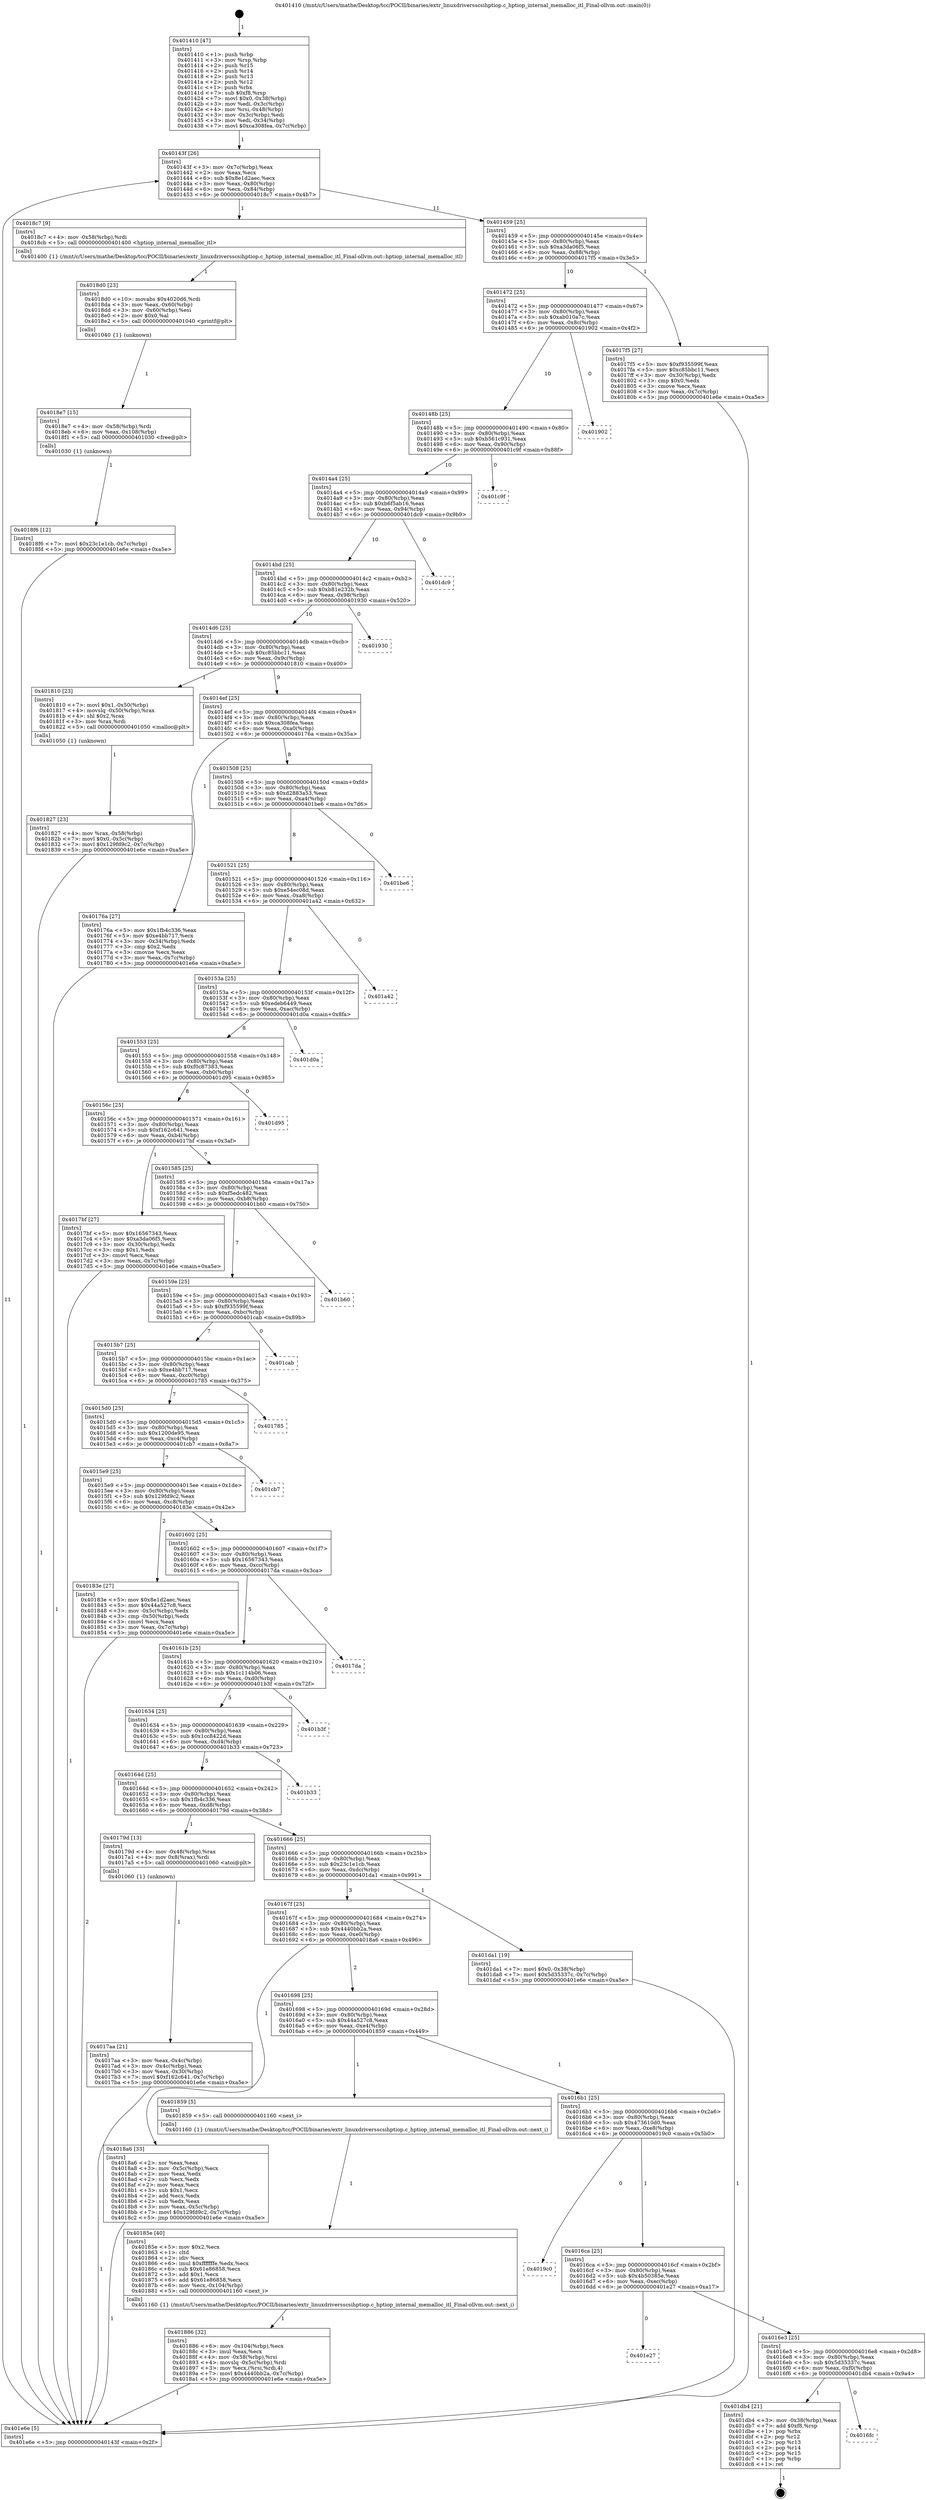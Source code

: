 digraph "0x401410" {
  label = "0x401410 (/mnt/c/Users/mathe/Desktop/tcc/POCII/binaries/extr_linuxdriversscsihptiop.c_hptiop_internal_memalloc_itl_Final-ollvm.out::main(0))"
  labelloc = "t"
  node[shape=record]

  Entry [label="",width=0.3,height=0.3,shape=circle,fillcolor=black,style=filled]
  "0x40143f" [label="{
     0x40143f [26]\l
     | [instrs]\l
     &nbsp;&nbsp;0x40143f \<+3\>: mov -0x7c(%rbp),%eax\l
     &nbsp;&nbsp;0x401442 \<+2\>: mov %eax,%ecx\l
     &nbsp;&nbsp;0x401444 \<+6\>: sub $0x8e1d2aec,%ecx\l
     &nbsp;&nbsp;0x40144a \<+3\>: mov %eax,-0x80(%rbp)\l
     &nbsp;&nbsp;0x40144d \<+6\>: mov %ecx,-0x84(%rbp)\l
     &nbsp;&nbsp;0x401453 \<+6\>: je 00000000004018c7 \<main+0x4b7\>\l
  }"]
  "0x4018c7" [label="{
     0x4018c7 [9]\l
     | [instrs]\l
     &nbsp;&nbsp;0x4018c7 \<+4\>: mov -0x58(%rbp),%rdi\l
     &nbsp;&nbsp;0x4018cb \<+5\>: call 0000000000401400 \<hptiop_internal_memalloc_itl\>\l
     | [calls]\l
     &nbsp;&nbsp;0x401400 \{1\} (/mnt/c/Users/mathe/Desktop/tcc/POCII/binaries/extr_linuxdriversscsihptiop.c_hptiop_internal_memalloc_itl_Final-ollvm.out::hptiop_internal_memalloc_itl)\l
  }"]
  "0x401459" [label="{
     0x401459 [25]\l
     | [instrs]\l
     &nbsp;&nbsp;0x401459 \<+5\>: jmp 000000000040145e \<main+0x4e\>\l
     &nbsp;&nbsp;0x40145e \<+3\>: mov -0x80(%rbp),%eax\l
     &nbsp;&nbsp;0x401461 \<+5\>: sub $0xa3da06f5,%eax\l
     &nbsp;&nbsp;0x401466 \<+6\>: mov %eax,-0x88(%rbp)\l
     &nbsp;&nbsp;0x40146c \<+6\>: je 00000000004017f5 \<main+0x3e5\>\l
  }"]
  Exit [label="",width=0.3,height=0.3,shape=circle,fillcolor=black,style=filled,peripheries=2]
  "0x4017f5" [label="{
     0x4017f5 [27]\l
     | [instrs]\l
     &nbsp;&nbsp;0x4017f5 \<+5\>: mov $0xf935599f,%eax\l
     &nbsp;&nbsp;0x4017fa \<+5\>: mov $0xc85bbc11,%ecx\l
     &nbsp;&nbsp;0x4017ff \<+3\>: mov -0x30(%rbp),%edx\l
     &nbsp;&nbsp;0x401802 \<+3\>: cmp $0x0,%edx\l
     &nbsp;&nbsp;0x401805 \<+3\>: cmove %ecx,%eax\l
     &nbsp;&nbsp;0x401808 \<+3\>: mov %eax,-0x7c(%rbp)\l
     &nbsp;&nbsp;0x40180b \<+5\>: jmp 0000000000401e6e \<main+0xa5e\>\l
  }"]
  "0x401472" [label="{
     0x401472 [25]\l
     | [instrs]\l
     &nbsp;&nbsp;0x401472 \<+5\>: jmp 0000000000401477 \<main+0x67\>\l
     &nbsp;&nbsp;0x401477 \<+3\>: mov -0x80(%rbp),%eax\l
     &nbsp;&nbsp;0x40147a \<+5\>: sub $0xab010a7c,%eax\l
     &nbsp;&nbsp;0x40147f \<+6\>: mov %eax,-0x8c(%rbp)\l
     &nbsp;&nbsp;0x401485 \<+6\>: je 0000000000401902 \<main+0x4f2\>\l
  }"]
  "0x4016fc" [label="{
     0x4016fc\l
  }", style=dashed]
  "0x401902" [label="{
     0x401902\l
  }", style=dashed]
  "0x40148b" [label="{
     0x40148b [25]\l
     | [instrs]\l
     &nbsp;&nbsp;0x40148b \<+5\>: jmp 0000000000401490 \<main+0x80\>\l
     &nbsp;&nbsp;0x401490 \<+3\>: mov -0x80(%rbp),%eax\l
     &nbsp;&nbsp;0x401493 \<+5\>: sub $0xb561c931,%eax\l
     &nbsp;&nbsp;0x401498 \<+6\>: mov %eax,-0x90(%rbp)\l
     &nbsp;&nbsp;0x40149e \<+6\>: je 0000000000401c9f \<main+0x88f\>\l
  }"]
  "0x401db4" [label="{
     0x401db4 [21]\l
     | [instrs]\l
     &nbsp;&nbsp;0x401db4 \<+3\>: mov -0x38(%rbp),%eax\l
     &nbsp;&nbsp;0x401db7 \<+7\>: add $0xf8,%rsp\l
     &nbsp;&nbsp;0x401dbe \<+1\>: pop %rbx\l
     &nbsp;&nbsp;0x401dbf \<+2\>: pop %r12\l
     &nbsp;&nbsp;0x401dc1 \<+2\>: pop %r13\l
     &nbsp;&nbsp;0x401dc3 \<+2\>: pop %r14\l
     &nbsp;&nbsp;0x401dc5 \<+2\>: pop %r15\l
     &nbsp;&nbsp;0x401dc7 \<+1\>: pop %rbp\l
     &nbsp;&nbsp;0x401dc8 \<+1\>: ret\l
  }"]
  "0x401c9f" [label="{
     0x401c9f\l
  }", style=dashed]
  "0x4014a4" [label="{
     0x4014a4 [25]\l
     | [instrs]\l
     &nbsp;&nbsp;0x4014a4 \<+5\>: jmp 00000000004014a9 \<main+0x99\>\l
     &nbsp;&nbsp;0x4014a9 \<+3\>: mov -0x80(%rbp),%eax\l
     &nbsp;&nbsp;0x4014ac \<+5\>: sub $0xb6f5ab16,%eax\l
     &nbsp;&nbsp;0x4014b1 \<+6\>: mov %eax,-0x94(%rbp)\l
     &nbsp;&nbsp;0x4014b7 \<+6\>: je 0000000000401dc9 \<main+0x9b9\>\l
  }"]
  "0x4016e3" [label="{
     0x4016e3 [25]\l
     | [instrs]\l
     &nbsp;&nbsp;0x4016e3 \<+5\>: jmp 00000000004016e8 \<main+0x2d8\>\l
     &nbsp;&nbsp;0x4016e8 \<+3\>: mov -0x80(%rbp),%eax\l
     &nbsp;&nbsp;0x4016eb \<+5\>: sub $0x5d35337c,%eax\l
     &nbsp;&nbsp;0x4016f0 \<+6\>: mov %eax,-0xf0(%rbp)\l
     &nbsp;&nbsp;0x4016f6 \<+6\>: je 0000000000401db4 \<main+0x9a4\>\l
  }"]
  "0x401dc9" [label="{
     0x401dc9\l
  }", style=dashed]
  "0x4014bd" [label="{
     0x4014bd [25]\l
     | [instrs]\l
     &nbsp;&nbsp;0x4014bd \<+5\>: jmp 00000000004014c2 \<main+0xb2\>\l
     &nbsp;&nbsp;0x4014c2 \<+3\>: mov -0x80(%rbp),%eax\l
     &nbsp;&nbsp;0x4014c5 \<+5\>: sub $0xb81e232b,%eax\l
     &nbsp;&nbsp;0x4014ca \<+6\>: mov %eax,-0x98(%rbp)\l
     &nbsp;&nbsp;0x4014d0 \<+6\>: je 0000000000401930 \<main+0x520\>\l
  }"]
  "0x401e27" [label="{
     0x401e27\l
  }", style=dashed]
  "0x401930" [label="{
     0x401930\l
  }", style=dashed]
  "0x4014d6" [label="{
     0x4014d6 [25]\l
     | [instrs]\l
     &nbsp;&nbsp;0x4014d6 \<+5\>: jmp 00000000004014db \<main+0xcb\>\l
     &nbsp;&nbsp;0x4014db \<+3\>: mov -0x80(%rbp),%eax\l
     &nbsp;&nbsp;0x4014de \<+5\>: sub $0xc85bbc11,%eax\l
     &nbsp;&nbsp;0x4014e3 \<+6\>: mov %eax,-0x9c(%rbp)\l
     &nbsp;&nbsp;0x4014e9 \<+6\>: je 0000000000401810 \<main+0x400\>\l
  }"]
  "0x4016ca" [label="{
     0x4016ca [25]\l
     | [instrs]\l
     &nbsp;&nbsp;0x4016ca \<+5\>: jmp 00000000004016cf \<main+0x2bf\>\l
     &nbsp;&nbsp;0x4016cf \<+3\>: mov -0x80(%rbp),%eax\l
     &nbsp;&nbsp;0x4016d2 \<+5\>: sub $0x4b50385e,%eax\l
     &nbsp;&nbsp;0x4016d7 \<+6\>: mov %eax,-0xec(%rbp)\l
     &nbsp;&nbsp;0x4016dd \<+6\>: je 0000000000401e27 \<main+0xa17\>\l
  }"]
  "0x401810" [label="{
     0x401810 [23]\l
     | [instrs]\l
     &nbsp;&nbsp;0x401810 \<+7\>: movl $0x1,-0x50(%rbp)\l
     &nbsp;&nbsp;0x401817 \<+4\>: movslq -0x50(%rbp),%rax\l
     &nbsp;&nbsp;0x40181b \<+4\>: shl $0x2,%rax\l
     &nbsp;&nbsp;0x40181f \<+3\>: mov %rax,%rdi\l
     &nbsp;&nbsp;0x401822 \<+5\>: call 0000000000401050 \<malloc@plt\>\l
     | [calls]\l
     &nbsp;&nbsp;0x401050 \{1\} (unknown)\l
  }"]
  "0x4014ef" [label="{
     0x4014ef [25]\l
     | [instrs]\l
     &nbsp;&nbsp;0x4014ef \<+5\>: jmp 00000000004014f4 \<main+0xe4\>\l
     &nbsp;&nbsp;0x4014f4 \<+3\>: mov -0x80(%rbp),%eax\l
     &nbsp;&nbsp;0x4014f7 \<+5\>: sub $0xca308fea,%eax\l
     &nbsp;&nbsp;0x4014fc \<+6\>: mov %eax,-0xa0(%rbp)\l
     &nbsp;&nbsp;0x401502 \<+6\>: je 000000000040176a \<main+0x35a\>\l
  }"]
  "0x4019c0" [label="{
     0x4019c0\l
  }", style=dashed]
  "0x40176a" [label="{
     0x40176a [27]\l
     | [instrs]\l
     &nbsp;&nbsp;0x40176a \<+5\>: mov $0x1fb4c336,%eax\l
     &nbsp;&nbsp;0x40176f \<+5\>: mov $0xe4bb717,%ecx\l
     &nbsp;&nbsp;0x401774 \<+3\>: mov -0x34(%rbp),%edx\l
     &nbsp;&nbsp;0x401777 \<+3\>: cmp $0x2,%edx\l
     &nbsp;&nbsp;0x40177a \<+3\>: cmovne %ecx,%eax\l
     &nbsp;&nbsp;0x40177d \<+3\>: mov %eax,-0x7c(%rbp)\l
     &nbsp;&nbsp;0x401780 \<+5\>: jmp 0000000000401e6e \<main+0xa5e\>\l
  }"]
  "0x401508" [label="{
     0x401508 [25]\l
     | [instrs]\l
     &nbsp;&nbsp;0x401508 \<+5\>: jmp 000000000040150d \<main+0xfd\>\l
     &nbsp;&nbsp;0x40150d \<+3\>: mov -0x80(%rbp),%eax\l
     &nbsp;&nbsp;0x401510 \<+5\>: sub $0xd2883a53,%eax\l
     &nbsp;&nbsp;0x401515 \<+6\>: mov %eax,-0xa4(%rbp)\l
     &nbsp;&nbsp;0x40151b \<+6\>: je 0000000000401be6 \<main+0x7d6\>\l
  }"]
  "0x401e6e" [label="{
     0x401e6e [5]\l
     | [instrs]\l
     &nbsp;&nbsp;0x401e6e \<+5\>: jmp 000000000040143f \<main+0x2f\>\l
  }"]
  "0x401410" [label="{
     0x401410 [47]\l
     | [instrs]\l
     &nbsp;&nbsp;0x401410 \<+1\>: push %rbp\l
     &nbsp;&nbsp;0x401411 \<+3\>: mov %rsp,%rbp\l
     &nbsp;&nbsp;0x401414 \<+2\>: push %r15\l
     &nbsp;&nbsp;0x401416 \<+2\>: push %r14\l
     &nbsp;&nbsp;0x401418 \<+2\>: push %r13\l
     &nbsp;&nbsp;0x40141a \<+2\>: push %r12\l
     &nbsp;&nbsp;0x40141c \<+1\>: push %rbx\l
     &nbsp;&nbsp;0x40141d \<+7\>: sub $0xf8,%rsp\l
     &nbsp;&nbsp;0x401424 \<+7\>: movl $0x0,-0x38(%rbp)\l
     &nbsp;&nbsp;0x40142b \<+3\>: mov %edi,-0x3c(%rbp)\l
     &nbsp;&nbsp;0x40142e \<+4\>: mov %rsi,-0x48(%rbp)\l
     &nbsp;&nbsp;0x401432 \<+3\>: mov -0x3c(%rbp),%edi\l
     &nbsp;&nbsp;0x401435 \<+3\>: mov %edi,-0x34(%rbp)\l
     &nbsp;&nbsp;0x401438 \<+7\>: movl $0xca308fea,-0x7c(%rbp)\l
  }"]
  "0x4018f6" [label="{
     0x4018f6 [12]\l
     | [instrs]\l
     &nbsp;&nbsp;0x4018f6 \<+7\>: movl $0x23c1e1cb,-0x7c(%rbp)\l
     &nbsp;&nbsp;0x4018fd \<+5\>: jmp 0000000000401e6e \<main+0xa5e\>\l
  }"]
  "0x401be6" [label="{
     0x401be6\l
  }", style=dashed]
  "0x401521" [label="{
     0x401521 [25]\l
     | [instrs]\l
     &nbsp;&nbsp;0x401521 \<+5\>: jmp 0000000000401526 \<main+0x116\>\l
     &nbsp;&nbsp;0x401526 \<+3\>: mov -0x80(%rbp),%eax\l
     &nbsp;&nbsp;0x401529 \<+5\>: sub $0xe54ec08d,%eax\l
     &nbsp;&nbsp;0x40152e \<+6\>: mov %eax,-0xa8(%rbp)\l
     &nbsp;&nbsp;0x401534 \<+6\>: je 0000000000401a42 \<main+0x632\>\l
  }"]
  "0x4018e7" [label="{
     0x4018e7 [15]\l
     | [instrs]\l
     &nbsp;&nbsp;0x4018e7 \<+4\>: mov -0x58(%rbp),%rdi\l
     &nbsp;&nbsp;0x4018eb \<+6\>: mov %eax,-0x108(%rbp)\l
     &nbsp;&nbsp;0x4018f1 \<+5\>: call 0000000000401030 \<free@plt\>\l
     | [calls]\l
     &nbsp;&nbsp;0x401030 \{1\} (unknown)\l
  }"]
  "0x401a42" [label="{
     0x401a42\l
  }", style=dashed]
  "0x40153a" [label="{
     0x40153a [25]\l
     | [instrs]\l
     &nbsp;&nbsp;0x40153a \<+5\>: jmp 000000000040153f \<main+0x12f\>\l
     &nbsp;&nbsp;0x40153f \<+3\>: mov -0x80(%rbp),%eax\l
     &nbsp;&nbsp;0x401542 \<+5\>: sub $0xedeb6449,%eax\l
     &nbsp;&nbsp;0x401547 \<+6\>: mov %eax,-0xac(%rbp)\l
     &nbsp;&nbsp;0x40154d \<+6\>: je 0000000000401d0a \<main+0x8fa\>\l
  }"]
  "0x4018d0" [label="{
     0x4018d0 [23]\l
     | [instrs]\l
     &nbsp;&nbsp;0x4018d0 \<+10\>: movabs $0x4020d6,%rdi\l
     &nbsp;&nbsp;0x4018da \<+3\>: mov %eax,-0x60(%rbp)\l
     &nbsp;&nbsp;0x4018dd \<+3\>: mov -0x60(%rbp),%esi\l
     &nbsp;&nbsp;0x4018e0 \<+2\>: mov $0x0,%al\l
     &nbsp;&nbsp;0x4018e2 \<+5\>: call 0000000000401040 \<printf@plt\>\l
     | [calls]\l
     &nbsp;&nbsp;0x401040 \{1\} (unknown)\l
  }"]
  "0x401d0a" [label="{
     0x401d0a\l
  }", style=dashed]
  "0x401553" [label="{
     0x401553 [25]\l
     | [instrs]\l
     &nbsp;&nbsp;0x401553 \<+5\>: jmp 0000000000401558 \<main+0x148\>\l
     &nbsp;&nbsp;0x401558 \<+3\>: mov -0x80(%rbp),%eax\l
     &nbsp;&nbsp;0x40155b \<+5\>: sub $0xf0c87383,%eax\l
     &nbsp;&nbsp;0x401560 \<+6\>: mov %eax,-0xb0(%rbp)\l
     &nbsp;&nbsp;0x401566 \<+6\>: je 0000000000401d95 \<main+0x985\>\l
  }"]
  "0x401886" [label="{
     0x401886 [32]\l
     | [instrs]\l
     &nbsp;&nbsp;0x401886 \<+6\>: mov -0x104(%rbp),%ecx\l
     &nbsp;&nbsp;0x40188c \<+3\>: imul %eax,%ecx\l
     &nbsp;&nbsp;0x40188f \<+4\>: mov -0x58(%rbp),%rsi\l
     &nbsp;&nbsp;0x401893 \<+4\>: movslq -0x5c(%rbp),%rdi\l
     &nbsp;&nbsp;0x401897 \<+3\>: mov %ecx,(%rsi,%rdi,4)\l
     &nbsp;&nbsp;0x40189a \<+7\>: movl $0x4440bb2a,-0x7c(%rbp)\l
     &nbsp;&nbsp;0x4018a1 \<+5\>: jmp 0000000000401e6e \<main+0xa5e\>\l
  }"]
  "0x401d95" [label="{
     0x401d95\l
  }", style=dashed]
  "0x40156c" [label="{
     0x40156c [25]\l
     | [instrs]\l
     &nbsp;&nbsp;0x40156c \<+5\>: jmp 0000000000401571 \<main+0x161\>\l
     &nbsp;&nbsp;0x401571 \<+3\>: mov -0x80(%rbp),%eax\l
     &nbsp;&nbsp;0x401574 \<+5\>: sub $0xf162c641,%eax\l
     &nbsp;&nbsp;0x401579 \<+6\>: mov %eax,-0xb4(%rbp)\l
     &nbsp;&nbsp;0x40157f \<+6\>: je 00000000004017bf \<main+0x3af\>\l
  }"]
  "0x40185e" [label="{
     0x40185e [40]\l
     | [instrs]\l
     &nbsp;&nbsp;0x40185e \<+5\>: mov $0x2,%ecx\l
     &nbsp;&nbsp;0x401863 \<+1\>: cltd\l
     &nbsp;&nbsp;0x401864 \<+2\>: idiv %ecx\l
     &nbsp;&nbsp;0x401866 \<+6\>: imul $0xfffffffe,%edx,%ecx\l
     &nbsp;&nbsp;0x40186c \<+6\>: sub $0x61e86858,%ecx\l
     &nbsp;&nbsp;0x401872 \<+3\>: add $0x1,%ecx\l
     &nbsp;&nbsp;0x401875 \<+6\>: add $0x61e86858,%ecx\l
     &nbsp;&nbsp;0x40187b \<+6\>: mov %ecx,-0x104(%rbp)\l
     &nbsp;&nbsp;0x401881 \<+5\>: call 0000000000401160 \<next_i\>\l
     | [calls]\l
     &nbsp;&nbsp;0x401160 \{1\} (/mnt/c/Users/mathe/Desktop/tcc/POCII/binaries/extr_linuxdriversscsihptiop.c_hptiop_internal_memalloc_itl_Final-ollvm.out::next_i)\l
  }"]
  "0x4017bf" [label="{
     0x4017bf [27]\l
     | [instrs]\l
     &nbsp;&nbsp;0x4017bf \<+5\>: mov $0x16567343,%eax\l
     &nbsp;&nbsp;0x4017c4 \<+5\>: mov $0xa3da06f5,%ecx\l
     &nbsp;&nbsp;0x4017c9 \<+3\>: mov -0x30(%rbp),%edx\l
     &nbsp;&nbsp;0x4017cc \<+3\>: cmp $0x1,%edx\l
     &nbsp;&nbsp;0x4017cf \<+3\>: cmovl %ecx,%eax\l
     &nbsp;&nbsp;0x4017d2 \<+3\>: mov %eax,-0x7c(%rbp)\l
     &nbsp;&nbsp;0x4017d5 \<+5\>: jmp 0000000000401e6e \<main+0xa5e\>\l
  }"]
  "0x401585" [label="{
     0x401585 [25]\l
     | [instrs]\l
     &nbsp;&nbsp;0x401585 \<+5\>: jmp 000000000040158a \<main+0x17a\>\l
     &nbsp;&nbsp;0x40158a \<+3\>: mov -0x80(%rbp),%eax\l
     &nbsp;&nbsp;0x40158d \<+5\>: sub $0xf5edc482,%eax\l
     &nbsp;&nbsp;0x401592 \<+6\>: mov %eax,-0xb8(%rbp)\l
     &nbsp;&nbsp;0x401598 \<+6\>: je 0000000000401b60 \<main+0x750\>\l
  }"]
  "0x4016b1" [label="{
     0x4016b1 [25]\l
     | [instrs]\l
     &nbsp;&nbsp;0x4016b1 \<+5\>: jmp 00000000004016b6 \<main+0x2a6\>\l
     &nbsp;&nbsp;0x4016b6 \<+3\>: mov -0x80(%rbp),%eax\l
     &nbsp;&nbsp;0x4016b9 \<+5\>: sub $0x473610d0,%eax\l
     &nbsp;&nbsp;0x4016be \<+6\>: mov %eax,-0xe8(%rbp)\l
     &nbsp;&nbsp;0x4016c4 \<+6\>: je 00000000004019c0 \<main+0x5b0\>\l
  }"]
  "0x401b60" [label="{
     0x401b60\l
  }", style=dashed]
  "0x40159e" [label="{
     0x40159e [25]\l
     | [instrs]\l
     &nbsp;&nbsp;0x40159e \<+5\>: jmp 00000000004015a3 \<main+0x193\>\l
     &nbsp;&nbsp;0x4015a3 \<+3\>: mov -0x80(%rbp),%eax\l
     &nbsp;&nbsp;0x4015a6 \<+5\>: sub $0xf935599f,%eax\l
     &nbsp;&nbsp;0x4015ab \<+6\>: mov %eax,-0xbc(%rbp)\l
     &nbsp;&nbsp;0x4015b1 \<+6\>: je 0000000000401cab \<main+0x89b\>\l
  }"]
  "0x401859" [label="{
     0x401859 [5]\l
     | [instrs]\l
     &nbsp;&nbsp;0x401859 \<+5\>: call 0000000000401160 \<next_i\>\l
     | [calls]\l
     &nbsp;&nbsp;0x401160 \{1\} (/mnt/c/Users/mathe/Desktop/tcc/POCII/binaries/extr_linuxdriversscsihptiop.c_hptiop_internal_memalloc_itl_Final-ollvm.out::next_i)\l
  }"]
  "0x401cab" [label="{
     0x401cab\l
  }", style=dashed]
  "0x4015b7" [label="{
     0x4015b7 [25]\l
     | [instrs]\l
     &nbsp;&nbsp;0x4015b7 \<+5\>: jmp 00000000004015bc \<main+0x1ac\>\l
     &nbsp;&nbsp;0x4015bc \<+3\>: mov -0x80(%rbp),%eax\l
     &nbsp;&nbsp;0x4015bf \<+5\>: sub $0xe4bb717,%eax\l
     &nbsp;&nbsp;0x4015c4 \<+6\>: mov %eax,-0xc0(%rbp)\l
     &nbsp;&nbsp;0x4015ca \<+6\>: je 0000000000401785 \<main+0x375\>\l
  }"]
  "0x401698" [label="{
     0x401698 [25]\l
     | [instrs]\l
     &nbsp;&nbsp;0x401698 \<+5\>: jmp 000000000040169d \<main+0x28d\>\l
     &nbsp;&nbsp;0x40169d \<+3\>: mov -0x80(%rbp),%eax\l
     &nbsp;&nbsp;0x4016a0 \<+5\>: sub $0x44a527c8,%eax\l
     &nbsp;&nbsp;0x4016a5 \<+6\>: mov %eax,-0xe4(%rbp)\l
     &nbsp;&nbsp;0x4016ab \<+6\>: je 0000000000401859 \<main+0x449\>\l
  }"]
  "0x401785" [label="{
     0x401785\l
  }", style=dashed]
  "0x4015d0" [label="{
     0x4015d0 [25]\l
     | [instrs]\l
     &nbsp;&nbsp;0x4015d0 \<+5\>: jmp 00000000004015d5 \<main+0x1c5\>\l
     &nbsp;&nbsp;0x4015d5 \<+3\>: mov -0x80(%rbp),%eax\l
     &nbsp;&nbsp;0x4015d8 \<+5\>: sub $0x1200de95,%eax\l
     &nbsp;&nbsp;0x4015dd \<+6\>: mov %eax,-0xc4(%rbp)\l
     &nbsp;&nbsp;0x4015e3 \<+6\>: je 0000000000401cb7 \<main+0x8a7\>\l
  }"]
  "0x4018a6" [label="{
     0x4018a6 [33]\l
     | [instrs]\l
     &nbsp;&nbsp;0x4018a6 \<+2\>: xor %eax,%eax\l
     &nbsp;&nbsp;0x4018a8 \<+3\>: mov -0x5c(%rbp),%ecx\l
     &nbsp;&nbsp;0x4018ab \<+2\>: mov %eax,%edx\l
     &nbsp;&nbsp;0x4018ad \<+2\>: sub %ecx,%edx\l
     &nbsp;&nbsp;0x4018af \<+2\>: mov %eax,%ecx\l
     &nbsp;&nbsp;0x4018b1 \<+3\>: sub $0x1,%ecx\l
     &nbsp;&nbsp;0x4018b4 \<+2\>: add %ecx,%edx\l
     &nbsp;&nbsp;0x4018b6 \<+2\>: sub %edx,%eax\l
     &nbsp;&nbsp;0x4018b8 \<+3\>: mov %eax,-0x5c(%rbp)\l
     &nbsp;&nbsp;0x4018bb \<+7\>: movl $0x129fd9c2,-0x7c(%rbp)\l
     &nbsp;&nbsp;0x4018c2 \<+5\>: jmp 0000000000401e6e \<main+0xa5e\>\l
  }"]
  "0x401cb7" [label="{
     0x401cb7\l
  }", style=dashed]
  "0x4015e9" [label="{
     0x4015e9 [25]\l
     | [instrs]\l
     &nbsp;&nbsp;0x4015e9 \<+5\>: jmp 00000000004015ee \<main+0x1de\>\l
     &nbsp;&nbsp;0x4015ee \<+3\>: mov -0x80(%rbp),%eax\l
     &nbsp;&nbsp;0x4015f1 \<+5\>: sub $0x129fd9c2,%eax\l
     &nbsp;&nbsp;0x4015f6 \<+6\>: mov %eax,-0xc8(%rbp)\l
     &nbsp;&nbsp;0x4015fc \<+6\>: je 000000000040183e \<main+0x42e\>\l
  }"]
  "0x40167f" [label="{
     0x40167f [25]\l
     | [instrs]\l
     &nbsp;&nbsp;0x40167f \<+5\>: jmp 0000000000401684 \<main+0x274\>\l
     &nbsp;&nbsp;0x401684 \<+3\>: mov -0x80(%rbp),%eax\l
     &nbsp;&nbsp;0x401687 \<+5\>: sub $0x4440bb2a,%eax\l
     &nbsp;&nbsp;0x40168c \<+6\>: mov %eax,-0xe0(%rbp)\l
     &nbsp;&nbsp;0x401692 \<+6\>: je 00000000004018a6 \<main+0x496\>\l
  }"]
  "0x40183e" [label="{
     0x40183e [27]\l
     | [instrs]\l
     &nbsp;&nbsp;0x40183e \<+5\>: mov $0x8e1d2aec,%eax\l
     &nbsp;&nbsp;0x401843 \<+5\>: mov $0x44a527c8,%ecx\l
     &nbsp;&nbsp;0x401848 \<+3\>: mov -0x5c(%rbp),%edx\l
     &nbsp;&nbsp;0x40184b \<+3\>: cmp -0x50(%rbp),%edx\l
     &nbsp;&nbsp;0x40184e \<+3\>: cmovl %ecx,%eax\l
     &nbsp;&nbsp;0x401851 \<+3\>: mov %eax,-0x7c(%rbp)\l
     &nbsp;&nbsp;0x401854 \<+5\>: jmp 0000000000401e6e \<main+0xa5e\>\l
  }"]
  "0x401602" [label="{
     0x401602 [25]\l
     | [instrs]\l
     &nbsp;&nbsp;0x401602 \<+5\>: jmp 0000000000401607 \<main+0x1f7\>\l
     &nbsp;&nbsp;0x401607 \<+3\>: mov -0x80(%rbp),%eax\l
     &nbsp;&nbsp;0x40160a \<+5\>: sub $0x16567343,%eax\l
     &nbsp;&nbsp;0x40160f \<+6\>: mov %eax,-0xcc(%rbp)\l
     &nbsp;&nbsp;0x401615 \<+6\>: je 00000000004017da \<main+0x3ca\>\l
  }"]
  "0x401da1" [label="{
     0x401da1 [19]\l
     | [instrs]\l
     &nbsp;&nbsp;0x401da1 \<+7\>: movl $0x0,-0x38(%rbp)\l
     &nbsp;&nbsp;0x401da8 \<+7\>: movl $0x5d35337c,-0x7c(%rbp)\l
     &nbsp;&nbsp;0x401daf \<+5\>: jmp 0000000000401e6e \<main+0xa5e\>\l
  }"]
  "0x4017da" [label="{
     0x4017da\l
  }", style=dashed]
  "0x40161b" [label="{
     0x40161b [25]\l
     | [instrs]\l
     &nbsp;&nbsp;0x40161b \<+5\>: jmp 0000000000401620 \<main+0x210\>\l
     &nbsp;&nbsp;0x401620 \<+3\>: mov -0x80(%rbp),%eax\l
     &nbsp;&nbsp;0x401623 \<+5\>: sub $0x1c114b06,%eax\l
     &nbsp;&nbsp;0x401628 \<+6\>: mov %eax,-0xd0(%rbp)\l
     &nbsp;&nbsp;0x40162e \<+6\>: je 0000000000401b3f \<main+0x72f\>\l
  }"]
  "0x401827" [label="{
     0x401827 [23]\l
     | [instrs]\l
     &nbsp;&nbsp;0x401827 \<+4\>: mov %rax,-0x58(%rbp)\l
     &nbsp;&nbsp;0x40182b \<+7\>: movl $0x0,-0x5c(%rbp)\l
     &nbsp;&nbsp;0x401832 \<+7\>: movl $0x129fd9c2,-0x7c(%rbp)\l
     &nbsp;&nbsp;0x401839 \<+5\>: jmp 0000000000401e6e \<main+0xa5e\>\l
  }"]
  "0x401b3f" [label="{
     0x401b3f\l
  }", style=dashed]
  "0x401634" [label="{
     0x401634 [25]\l
     | [instrs]\l
     &nbsp;&nbsp;0x401634 \<+5\>: jmp 0000000000401639 \<main+0x229\>\l
     &nbsp;&nbsp;0x401639 \<+3\>: mov -0x80(%rbp),%eax\l
     &nbsp;&nbsp;0x40163c \<+5\>: sub $0x1cc8422d,%eax\l
     &nbsp;&nbsp;0x401641 \<+6\>: mov %eax,-0xd4(%rbp)\l
     &nbsp;&nbsp;0x401647 \<+6\>: je 0000000000401b33 \<main+0x723\>\l
  }"]
  "0x4017aa" [label="{
     0x4017aa [21]\l
     | [instrs]\l
     &nbsp;&nbsp;0x4017aa \<+3\>: mov %eax,-0x4c(%rbp)\l
     &nbsp;&nbsp;0x4017ad \<+3\>: mov -0x4c(%rbp),%eax\l
     &nbsp;&nbsp;0x4017b0 \<+3\>: mov %eax,-0x30(%rbp)\l
     &nbsp;&nbsp;0x4017b3 \<+7\>: movl $0xf162c641,-0x7c(%rbp)\l
     &nbsp;&nbsp;0x4017ba \<+5\>: jmp 0000000000401e6e \<main+0xa5e\>\l
  }"]
  "0x401b33" [label="{
     0x401b33\l
  }", style=dashed]
  "0x40164d" [label="{
     0x40164d [25]\l
     | [instrs]\l
     &nbsp;&nbsp;0x40164d \<+5\>: jmp 0000000000401652 \<main+0x242\>\l
     &nbsp;&nbsp;0x401652 \<+3\>: mov -0x80(%rbp),%eax\l
     &nbsp;&nbsp;0x401655 \<+5\>: sub $0x1fb4c336,%eax\l
     &nbsp;&nbsp;0x40165a \<+6\>: mov %eax,-0xd8(%rbp)\l
     &nbsp;&nbsp;0x401660 \<+6\>: je 000000000040179d \<main+0x38d\>\l
  }"]
  "0x401666" [label="{
     0x401666 [25]\l
     | [instrs]\l
     &nbsp;&nbsp;0x401666 \<+5\>: jmp 000000000040166b \<main+0x25b\>\l
     &nbsp;&nbsp;0x40166b \<+3\>: mov -0x80(%rbp),%eax\l
     &nbsp;&nbsp;0x40166e \<+5\>: sub $0x23c1e1cb,%eax\l
     &nbsp;&nbsp;0x401673 \<+6\>: mov %eax,-0xdc(%rbp)\l
     &nbsp;&nbsp;0x401679 \<+6\>: je 0000000000401da1 \<main+0x991\>\l
  }"]
  "0x40179d" [label="{
     0x40179d [13]\l
     | [instrs]\l
     &nbsp;&nbsp;0x40179d \<+4\>: mov -0x48(%rbp),%rax\l
     &nbsp;&nbsp;0x4017a1 \<+4\>: mov 0x8(%rax),%rdi\l
     &nbsp;&nbsp;0x4017a5 \<+5\>: call 0000000000401060 \<atoi@plt\>\l
     | [calls]\l
     &nbsp;&nbsp;0x401060 \{1\} (unknown)\l
  }"]
  Entry -> "0x401410" [label=" 1"]
  "0x40143f" -> "0x4018c7" [label=" 1"]
  "0x40143f" -> "0x401459" [label=" 11"]
  "0x401db4" -> Exit [label=" 1"]
  "0x401459" -> "0x4017f5" [label=" 1"]
  "0x401459" -> "0x401472" [label=" 10"]
  "0x4016e3" -> "0x4016fc" [label=" 0"]
  "0x401472" -> "0x401902" [label=" 0"]
  "0x401472" -> "0x40148b" [label=" 10"]
  "0x4016e3" -> "0x401db4" [label=" 1"]
  "0x40148b" -> "0x401c9f" [label=" 0"]
  "0x40148b" -> "0x4014a4" [label=" 10"]
  "0x4016ca" -> "0x4016e3" [label=" 1"]
  "0x4014a4" -> "0x401dc9" [label=" 0"]
  "0x4014a4" -> "0x4014bd" [label=" 10"]
  "0x4016ca" -> "0x401e27" [label=" 0"]
  "0x4014bd" -> "0x401930" [label=" 0"]
  "0x4014bd" -> "0x4014d6" [label=" 10"]
  "0x4016b1" -> "0x4016ca" [label=" 1"]
  "0x4014d6" -> "0x401810" [label=" 1"]
  "0x4014d6" -> "0x4014ef" [label=" 9"]
  "0x4016b1" -> "0x4019c0" [label=" 0"]
  "0x4014ef" -> "0x40176a" [label=" 1"]
  "0x4014ef" -> "0x401508" [label=" 8"]
  "0x40176a" -> "0x401e6e" [label=" 1"]
  "0x401410" -> "0x40143f" [label=" 1"]
  "0x401e6e" -> "0x40143f" [label=" 11"]
  "0x401da1" -> "0x401e6e" [label=" 1"]
  "0x401508" -> "0x401be6" [label=" 0"]
  "0x401508" -> "0x401521" [label=" 8"]
  "0x4018f6" -> "0x401e6e" [label=" 1"]
  "0x401521" -> "0x401a42" [label=" 0"]
  "0x401521" -> "0x40153a" [label=" 8"]
  "0x4018e7" -> "0x4018f6" [label=" 1"]
  "0x40153a" -> "0x401d0a" [label=" 0"]
  "0x40153a" -> "0x401553" [label=" 8"]
  "0x4018d0" -> "0x4018e7" [label=" 1"]
  "0x401553" -> "0x401d95" [label=" 0"]
  "0x401553" -> "0x40156c" [label=" 8"]
  "0x4018c7" -> "0x4018d0" [label=" 1"]
  "0x40156c" -> "0x4017bf" [label=" 1"]
  "0x40156c" -> "0x401585" [label=" 7"]
  "0x4018a6" -> "0x401e6e" [label=" 1"]
  "0x401585" -> "0x401b60" [label=" 0"]
  "0x401585" -> "0x40159e" [label=" 7"]
  "0x401886" -> "0x401e6e" [label=" 1"]
  "0x40159e" -> "0x401cab" [label=" 0"]
  "0x40159e" -> "0x4015b7" [label=" 7"]
  "0x40185e" -> "0x401886" [label=" 1"]
  "0x4015b7" -> "0x401785" [label=" 0"]
  "0x4015b7" -> "0x4015d0" [label=" 7"]
  "0x401698" -> "0x4016b1" [label=" 1"]
  "0x4015d0" -> "0x401cb7" [label=" 0"]
  "0x4015d0" -> "0x4015e9" [label=" 7"]
  "0x401698" -> "0x401859" [label=" 1"]
  "0x4015e9" -> "0x40183e" [label=" 2"]
  "0x4015e9" -> "0x401602" [label=" 5"]
  "0x40167f" -> "0x401698" [label=" 2"]
  "0x401602" -> "0x4017da" [label=" 0"]
  "0x401602" -> "0x40161b" [label=" 5"]
  "0x40167f" -> "0x4018a6" [label=" 1"]
  "0x40161b" -> "0x401b3f" [label=" 0"]
  "0x40161b" -> "0x401634" [label=" 5"]
  "0x401666" -> "0x40167f" [label=" 3"]
  "0x401634" -> "0x401b33" [label=" 0"]
  "0x401634" -> "0x40164d" [label=" 5"]
  "0x401666" -> "0x401da1" [label=" 1"]
  "0x40164d" -> "0x40179d" [label=" 1"]
  "0x40164d" -> "0x401666" [label=" 4"]
  "0x40179d" -> "0x4017aa" [label=" 1"]
  "0x4017aa" -> "0x401e6e" [label=" 1"]
  "0x4017bf" -> "0x401e6e" [label=" 1"]
  "0x4017f5" -> "0x401e6e" [label=" 1"]
  "0x401810" -> "0x401827" [label=" 1"]
  "0x401827" -> "0x401e6e" [label=" 1"]
  "0x40183e" -> "0x401e6e" [label=" 2"]
  "0x401859" -> "0x40185e" [label=" 1"]
}
